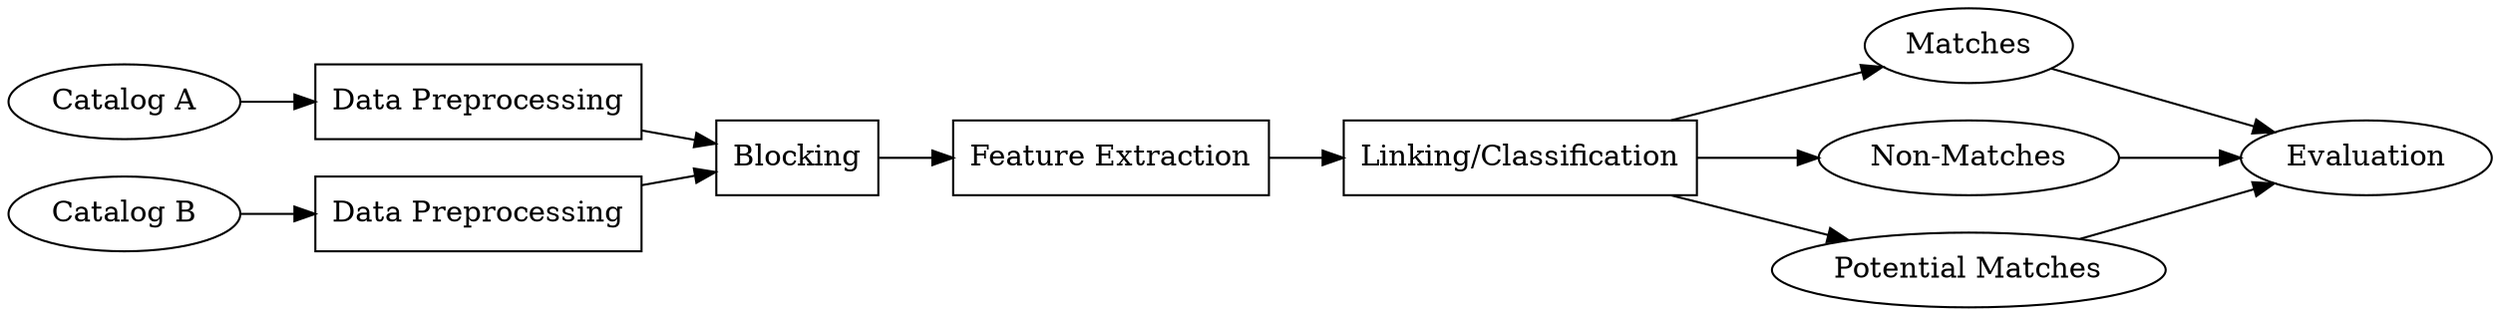 digraph rlworkflow {
    rankdir=LR;
    
    catA [label="Catalog A"];
    catB [label="Catalog B"];
    dpA [label="Data Preprocessing", shape="box"];
    dpB [label="Data Preprocessing", shape="box"];
    blocking [label="Blocking", shape="box"];
    fe [label="Feature Extraction", shape="box"];
    link [label="Linking/Classification", shape="box"];
    matches [label="Matches"];
    nonmatch [label="Non-Matches"];
    potentialmatch [label="Potential Matches"];
    eval [label="Evaluation"];

    
    catA -> dpA -> blocking;
    catB -> dpB -> blocking;
    
    blocking -> fe -> link;
    link -> matches -> eval;
    link -> nonmatch -> eval;
    link -> potentialmatch -> eval;
}
